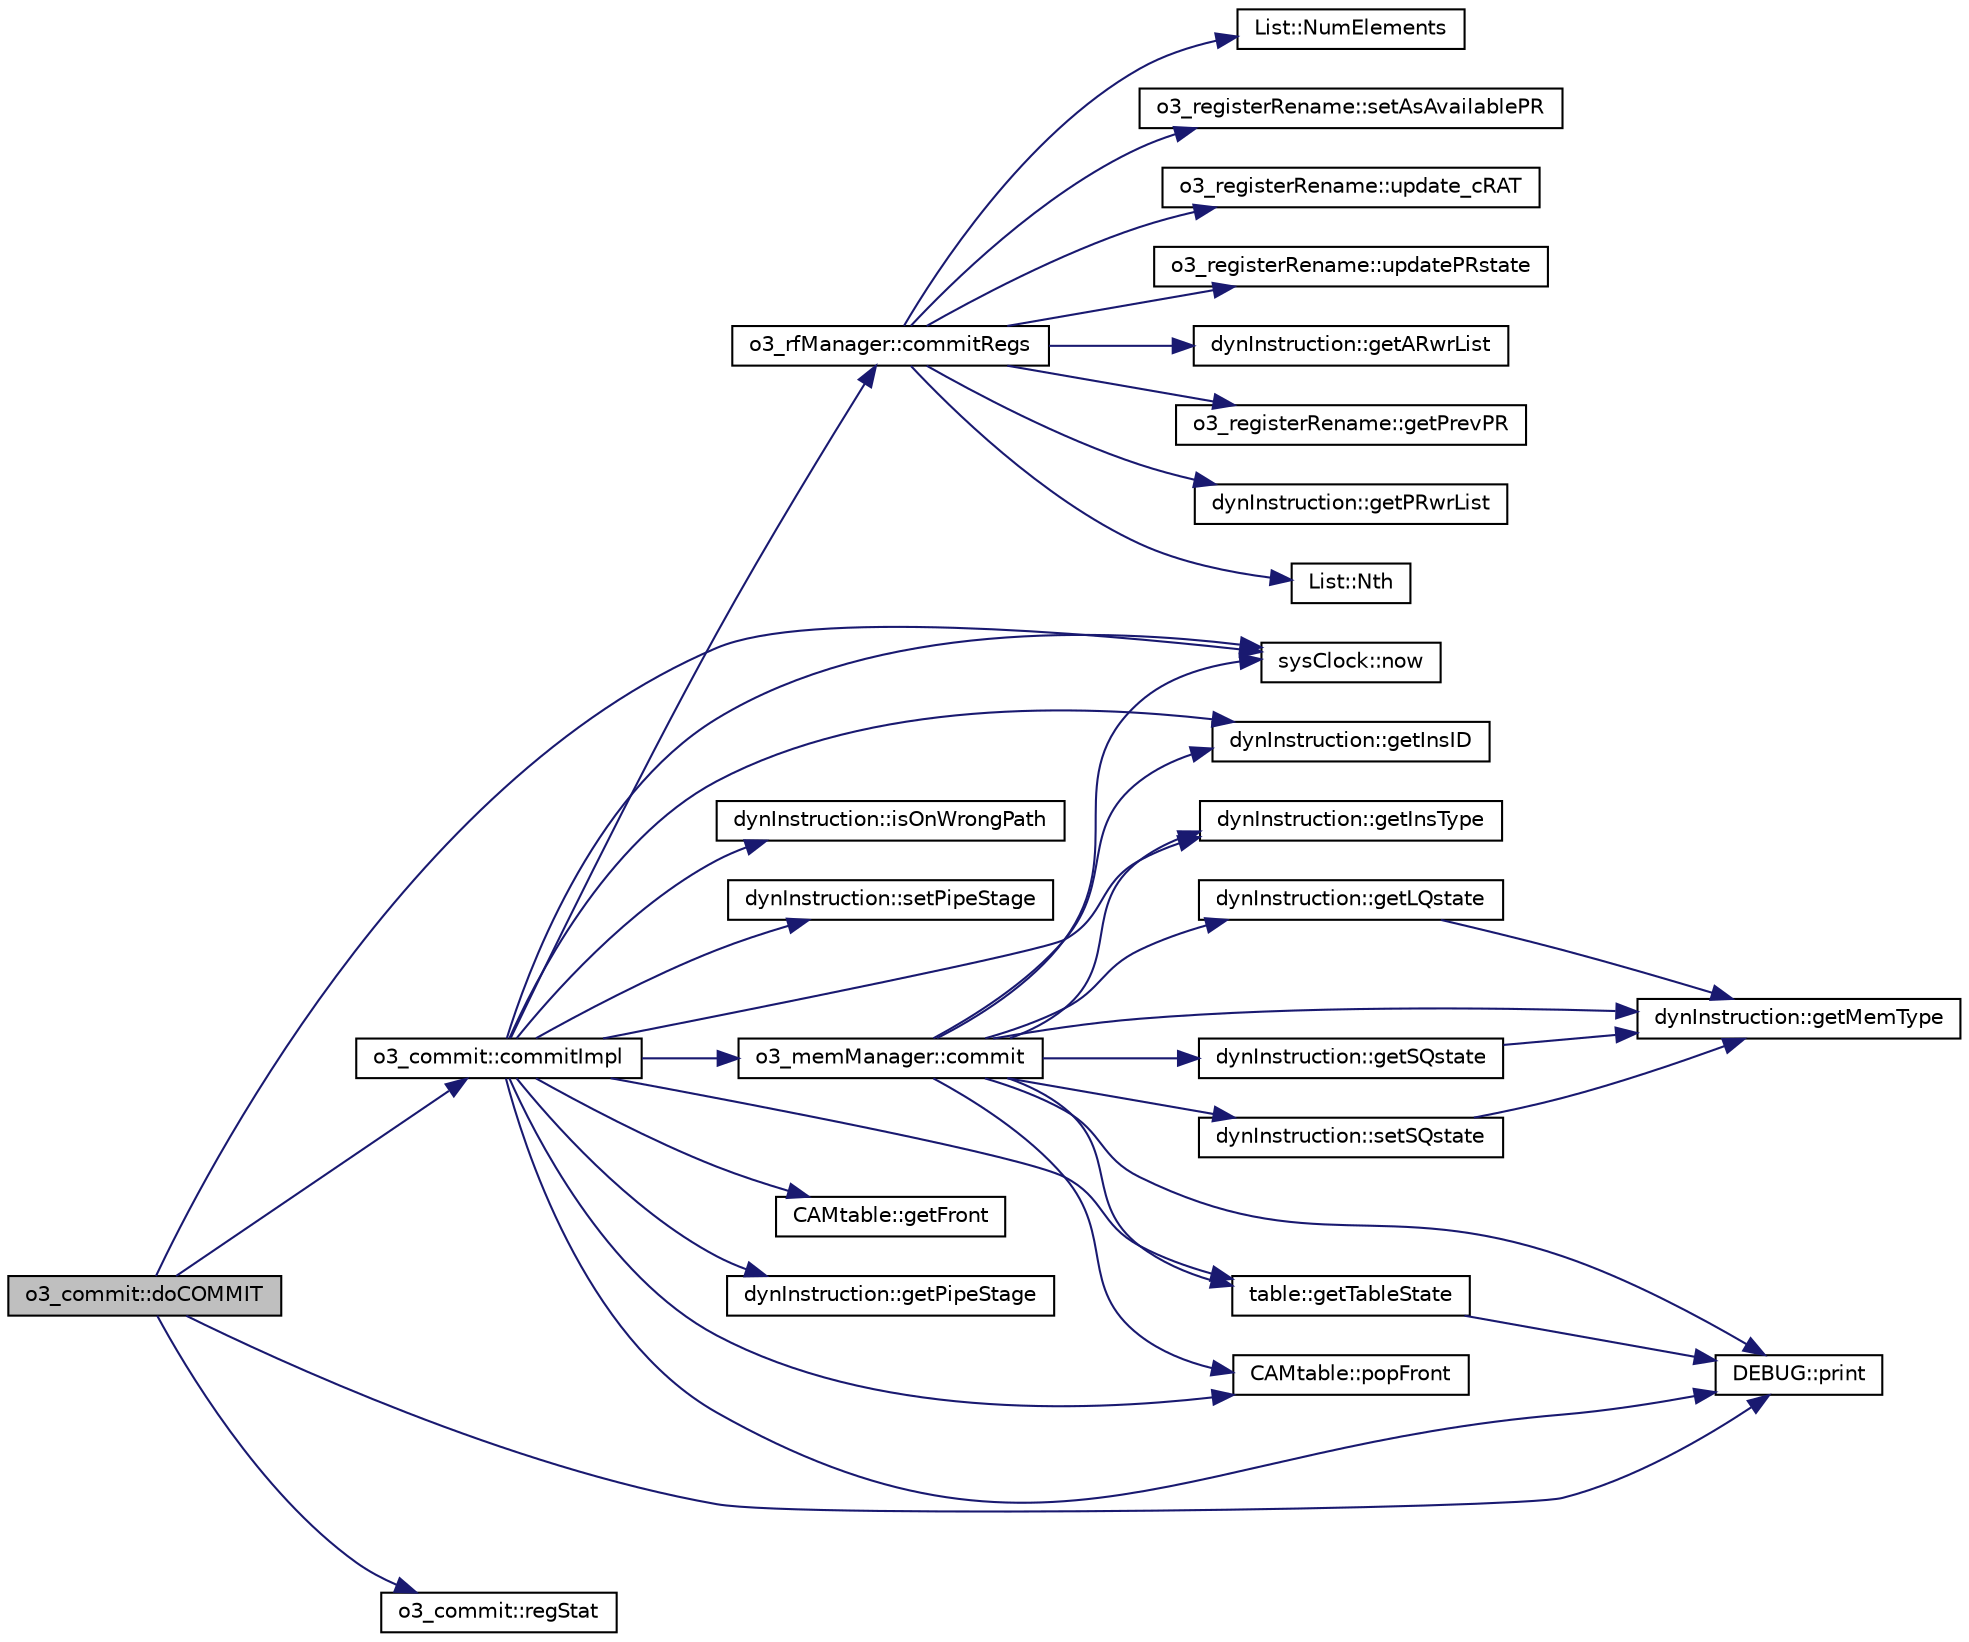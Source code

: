 digraph G
{
  edge [fontname="Helvetica",fontsize="10",labelfontname="Helvetica",labelfontsize="10"];
  node [fontname="Helvetica",fontsize="10",shape=record];
  rankdir=LR;
  Node1 [label="o3_commit::doCOMMIT",height=0.2,width=0.4,color="black", fillcolor="grey75", style="filled" fontcolor="black"];
  Node1 -> Node2 [color="midnightblue",fontsize="10",style="solid",fontname="Helvetica"];
  Node2 [label="o3_commit::commitImpl",height=0.2,width=0.4,color="black", fillcolor="white", style="filled",URL="$classo3__commit.html#a87f66e559f7376364630df8b3907e8cd"];
  Node2 -> Node3 [color="midnightblue",fontsize="10",style="solid",fontname="Helvetica"];
  Node3 [label="o3_memManager::commit",height=0.2,width=0.4,color="black", fillcolor="white", style="filled",URL="$classo3__memManager.html#a3a7d3249d284d0ebb297167b47ad8ce2"];
  Node3 -> Node4 [color="midnightblue",fontsize="10",style="solid",fontname="Helvetica"];
  Node4 [label="dynInstruction::getInsID",height=0.2,width=0.4,color="black", fillcolor="white", style="filled",URL="$classdynInstruction.html#ab38b8181f522daae77cb46d701fb5302"];
  Node3 -> Node5 [color="midnightblue",fontsize="10",style="solid",fontname="Helvetica"];
  Node5 [label="dynInstruction::getInsType",height=0.2,width=0.4,color="black", fillcolor="white", style="filled",URL="$classdynInstruction.html#a3a7025de98c539d8eaa06b40ac2e8cc8"];
  Node3 -> Node6 [color="midnightblue",fontsize="10",style="solid",fontname="Helvetica"];
  Node6 [label="dynInstruction::getLQstate",height=0.2,width=0.4,color="black", fillcolor="white", style="filled",URL="$classdynInstruction.html#a500260c0b3b35828bd0c678c4d5eb16a"];
  Node6 -> Node7 [color="midnightblue",fontsize="10",style="solid",fontname="Helvetica"];
  Node7 [label="dynInstruction::getMemType",height=0.2,width=0.4,color="black", fillcolor="white", style="filled",URL="$classdynInstruction.html#a9f8a63685d0b28009957e60b7596b502"];
  Node3 -> Node7 [color="midnightblue",fontsize="10",style="solid",fontname="Helvetica"];
  Node3 -> Node8 [color="midnightblue",fontsize="10",style="solid",fontname="Helvetica"];
  Node8 [label="dynInstruction::getSQstate",height=0.2,width=0.4,color="black", fillcolor="white", style="filled",URL="$classdynInstruction.html#a6160b96ca670a4c15a3fa81b0d54dcd4"];
  Node8 -> Node7 [color="midnightblue",fontsize="10",style="solid",fontname="Helvetica"];
  Node3 -> Node9 [color="midnightblue",fontsize="10",style="solid",fontname="Helvetica"];
  Node9 [label="table::getTableState",height=0.2,width=0.4,color="black", fillcolor="white", style="filled",URL="$classtable.html#abab8f70b8b32bb7342f5107edb328d18"];
  Node9 -> Node10 [color="midnightblue",fontsize="10",style="solid",fontname="Helvetica"];
  Node10 [label="DEBUG::print",height=0.2,width=0.4,color="black", fillcolor="white", style="filled",URL="$classDEBUG.html#ab38f086785f7239084b735007297078a"];
  Node3 -> Node11 [color="midnightblue",fontsize="10",style="solid",fontname="Helvetica"];
  Node11 [label="sysClock::now",height=0.2,width=0.4,color="black", fillcolor="white", style="filled",URL="$classsysClock.html#af027a57c8bc3d0dab4fe5a0f870b7d20"];
  Node3 -> Node12 [color="midnightblue",fontsize="10",style="solid",fontname="Helvetica"];
  Node12 [label="CAMtable::popFront",height=0.2,width=0.4,color="black", fillcolor="white", style="filled",URL="$classCAMtable.html#a5e19b284c54893d488fb7eae5f84aa13"];
  Node3 -> Node10 [color="midnightblue",fontsize="10",style="solid",fontname="Helvetica"];
  Node3 -> Node13 [color="midnightblue",fontsize="10",style="solid",fontname="Helvetica"];
  Node13 [label="dynInstruction::setSQstate",height=0.2,width=0.4,color="black", fillcolor="white", style="filled",URL="$classdynInstruction.html#a7fc66de5e3f826f515e41029619e2088"];
  Node13 -> Node7 [color="midnightblue",fontsize="10",style="solid",fontname="Helvetica"];
  Node2 -> Node14 [color="midnightblue",fontsize="10",style="solid",fontname="Helvetica"];
  Node14 [label="o3_rfManager::commitRegs",height=0.2,width=0.4,color="black", fillcolor="white", style="filled",URL="$classo3__rfManager.html#a7d3aa6c1316bac1153b24b7764d301fb"];
  Node14 -> Node15 [color="midnightblue",fontsize="10",style="solid",fontname="Helvetica"];
  Node15 [label="dynInstruction::getARwrList",height=0.2,width=0.4,color="black", fillcolor="white", style="filled",URL="$classdynInstruction.html#aeba50fabf115b7f60ce7201df044201c"];
  Node14 -> Node16 [color="midnightblue",fontsize="10",style="solid",fontname="Helvetica"];
  Node16 [label="o3_registerRename::getPrevPR",height=0.2,width=0.4,color="black", fillcolor="white", style="filled",URL="$classo3__registerRename.html#ab76f162d8e2a6228404670bda2bad322"];
  Node14 -> Node17 [color="midnightblue",fontsize="10",style="solid",fontname="Helvetica"];
  Node17 [label="dynInstruction::getPRwrList",height=0.2,width=0.4,color="black", fillcolor="white", style="filled",URL="$classdynInstruction.html#a40d9f8a39500558a4dea5d41ce5d6442"];
  Node14 -> Node18 [color="midnightblue",fontsize="10",style="solid",fontname="Helvetica"];
  Node18 [label="List::Nth",height=0.2,width=0.4,color="black", fillcolor="white", style="filled",URL="$classList.html#a5eb964816de33c85e1d46658ddf8c6c4"];
  Node14 -> Node19 [color="midnightblue",fontsize="10",style="solid",fontname="Helvetica"];
  Node19 [label="List::NumElements",height=0.2,width=0.4,color="black", fillcolor="white", style="filled",URL="$classList.html#ac2e9d50f703b01bf643fa6ce50837c26"];
  Node14 -> Node20 [color="midnightblue",fontsize="10",style="solid",fontname="Helvetica"];
  Node20 [label="o3_registerRename::setAsAvailablePR",height=0.2,width=0.4,color="black", fillcolor="white", style="filled",URL="$classo3__registerRename.html#aae9d93d826236d42ba090d1d53ba62af"];
  Node14 -> Node21 [color="midnightblue",fontsize="10",style="solid",fontname="Helvetica"];
  Node21 [label="o3_registerRename::update_cRAT",height=0.2,width=0.4,color="black", fillcolor="white", style="filled",URL="$classo3__registerRename.html#af8f4e3c178f20fbee9a17d5781cd8f84"];
  Node14 -> Node22 [color="midnightblue",fontsize="10",style="solid",fontname="Helvetica"];
  Node22 [label="o3_registerRename::updatePRstate",height=0.2,width=0.4,color="black", fillcolor="white", style="filled",URL="$classo3__registerRename.html#a6e6c35b5b477597e3eafed6def8c574b"];
  Node2 -> Node23 [color="midnightblue",fontsize="10",style="solid",fontname="Helvetica"];
  Node23 [label="CAMtable::getFront",height=0.2,width=0.4,color="black", fillcolor="white", style="filled",URL="$classCAMtable.html#a1111b552094db836302ac5ce0671794a"];
  Node2 -> Node4 [color="midnightblue",fontsize="10",style="solid",fontname="Helvetica"];
  Node2 -> Node5 [color="midnightblue",fontsize="10",style="solid",fontname="Helvetica"];
  Node2 -> Node24 [color="midnightblue",fontsize="10",style="solid",fontname="Helvetica"];
  Node24 [label="dynInstruction::getPipeStage",height=0.2,width=0.4,color="black", fillcolor="white", style="filled",URL="$classdynInstruction.html#aeb07269dfde7d142e72e13cda8060c29"];
  Node2 -> Node9 [color="midnightblue",fontsize="10",style="solid",fontname="Helvetica"];
  Node2 -> Node25 [color="midnightblue",fontsize="10",style="solid",fontname="Helvetica"];
  Node25 [label="dynInstruction::isOnWrongPath",height=0.2,width=0.4,color="black", fillcolor="white", style="filled",URL="$classdynInstruction.html#a9e5d4f7401d24394fcc9b77d818798b6"];
  Node2 -> Node11 [color="midnightblue",fontsize="10",style="solid",fontname="Helvetica"];
  Node2 -> Node12 [color="midnightblue",fontsize="10",style="solid",fontname="Helvetica"];
  Node2 -> Node10 [color="midnightblue",fontsize="10",style="solid",fontname="Helvetica"];
  Node2 -> Node26 [color="midnightblue",fontsize="10",style="solid",fontname="Helvetica"];
  Node26 [label="dynInstruction::setPipeStage",height=0.2,width=0.4,color="black", fillcolor="white", style="filled",URL="$classdynInstruction.html#a0cb15d906e84b2efc8986b74edaf5adf"];
  Node1 -> Node11 [color="midnightblue",fontsize="10",style="solid",fontname="Helvetica"];
  Node1 -> Node10 [color="midnightblue",fontsize="10",style="solid",fontname="Helvetica"];
  Node1 -> Node27 [color="midnightblue",fontsize="10",style="solid",fontname="Helvetica"];
  Node27 [label="o3_commit::regStat",height=0.2,width=0.4,color="black", fillcolor="white", style="filled",URL="$classo3__commit.html#a32f24b682cb40b48ac43bcbeb1c8b67d"];
}
